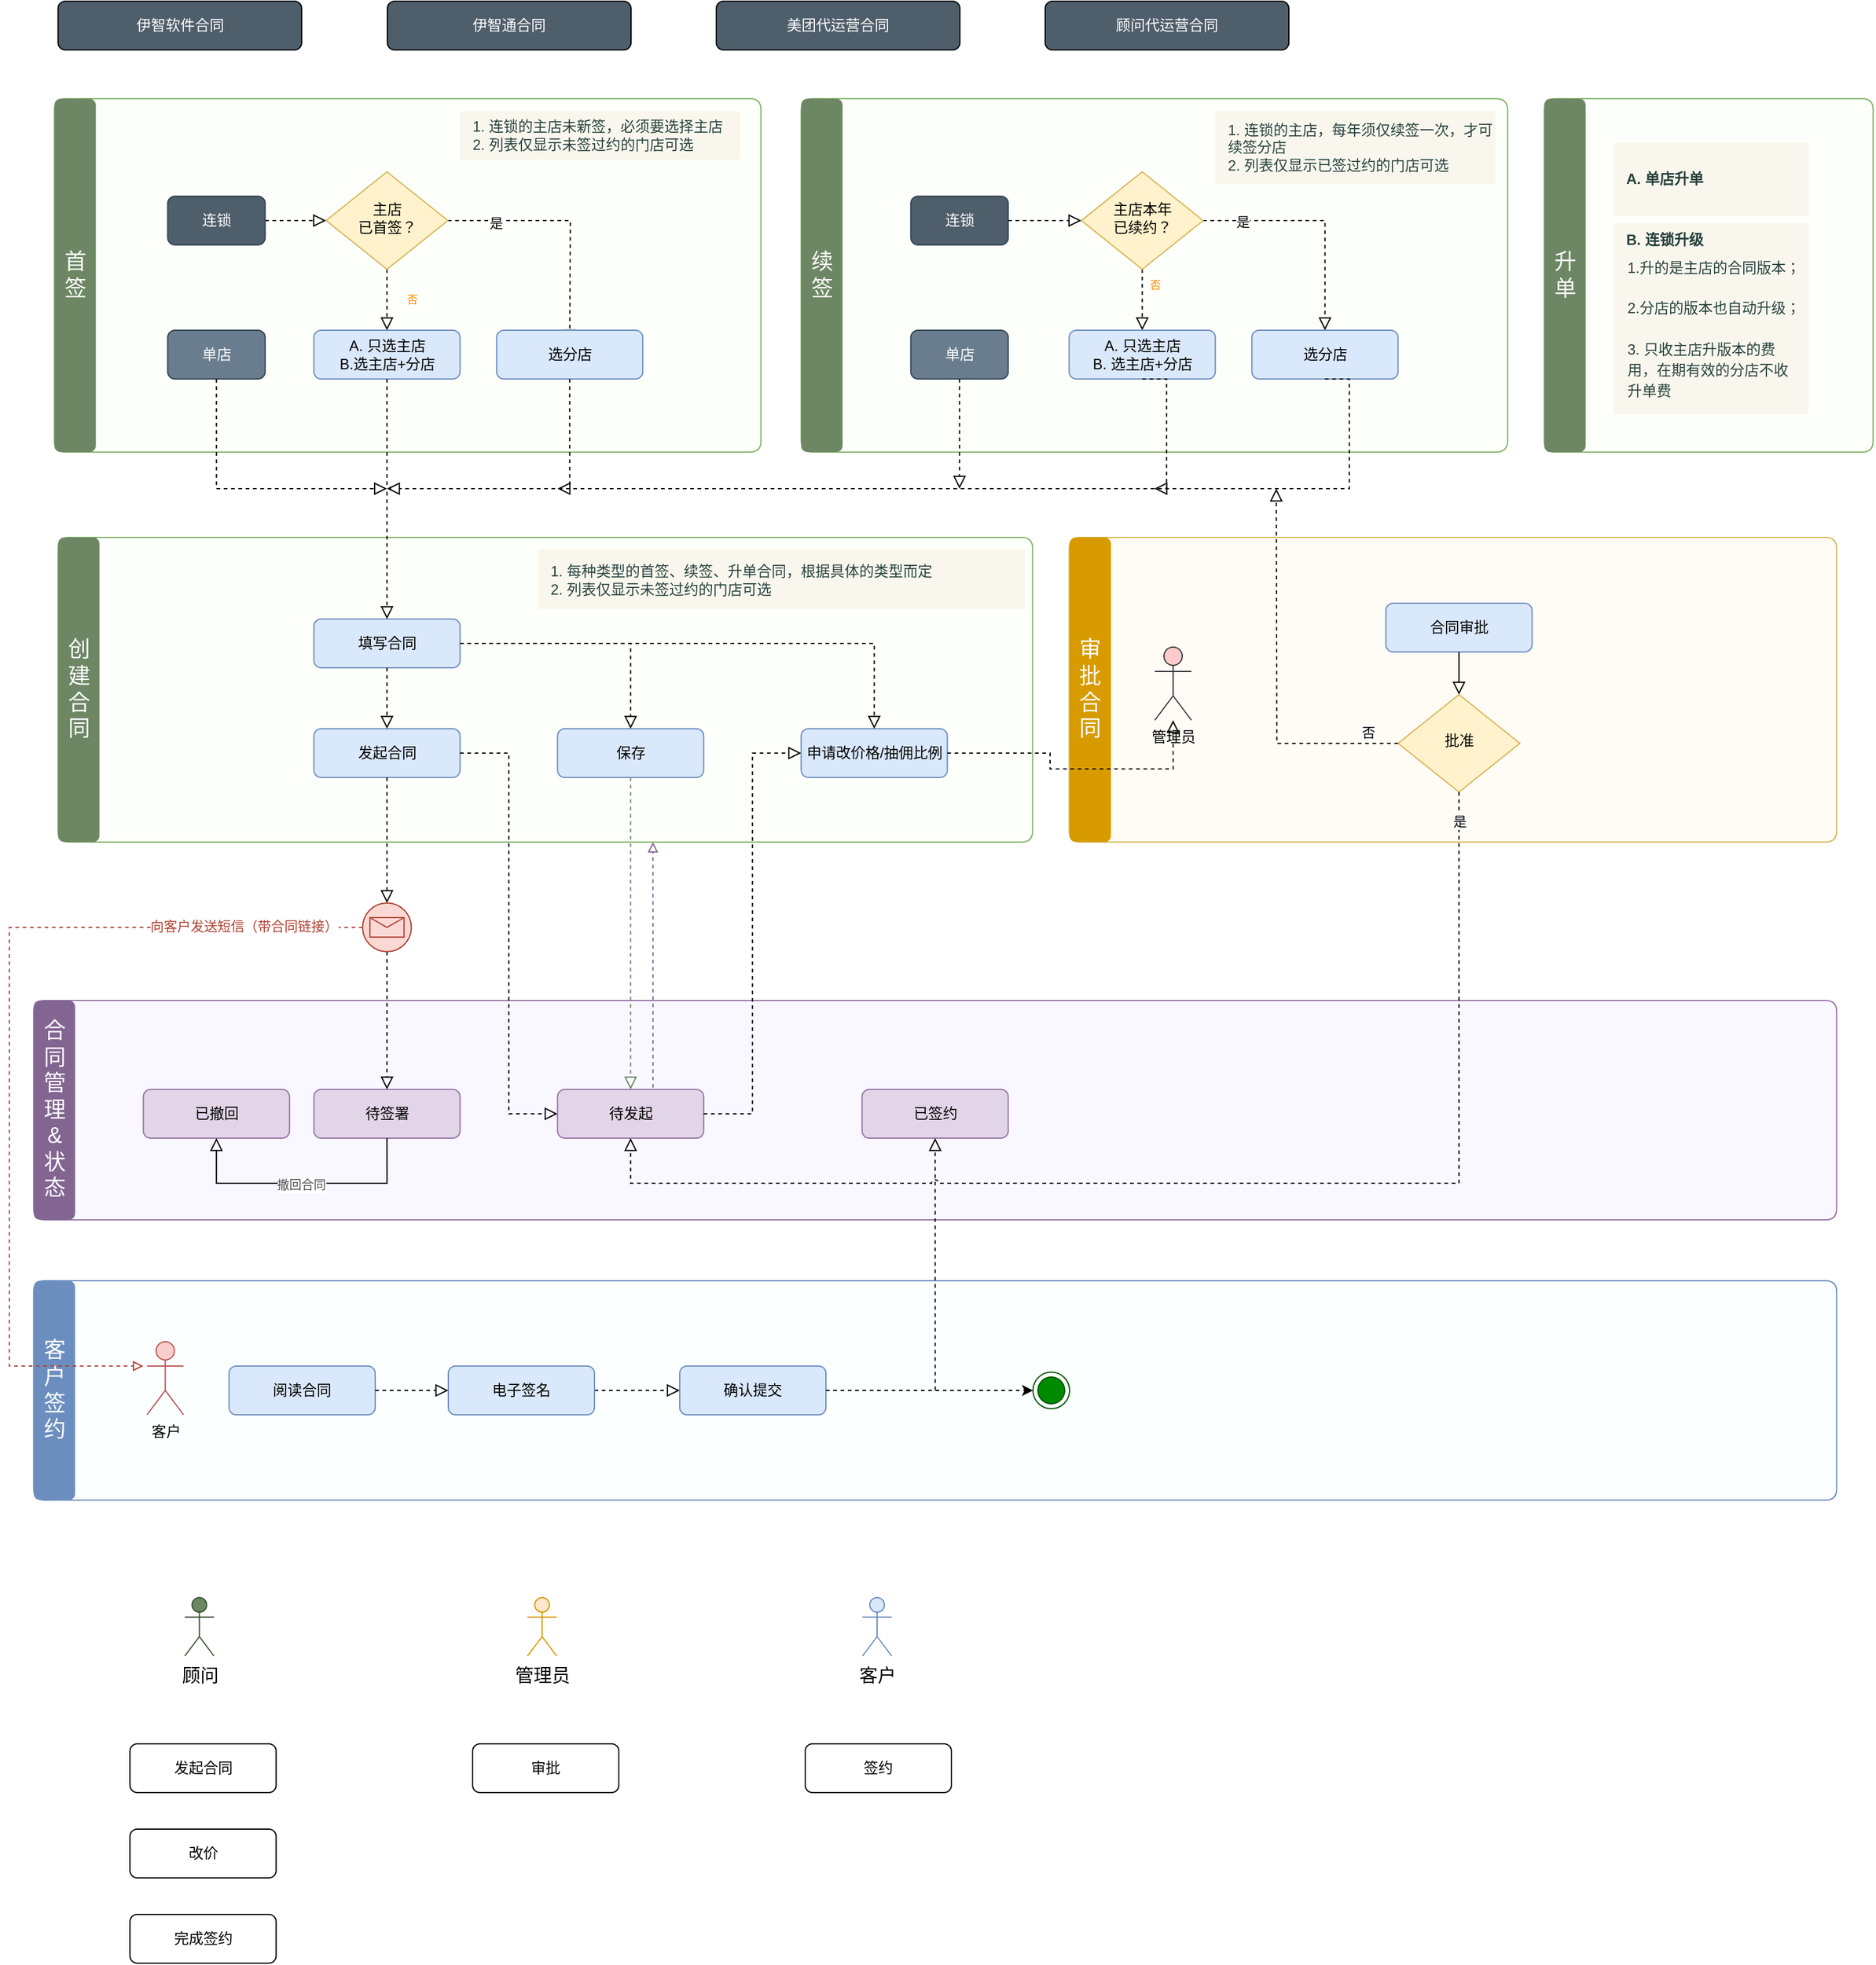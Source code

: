 <mxfile version="14.4.4" type="github" pages="3">
  <diagram id="C5RBs43oDa-KdzZeNtuy" name="合同签约">
    <mxGraphModel dx="2579" dy="1885" grid="1" gridSize="10" guides="1" tooltips="1" connect="1" arrows="1" fold="1" page="1" pageScale="1" pageWidth="827" pageHeight="1169" math="0" shadow="0">
      <root>
        <mxCell id="WIyWlLk6GJQsqaUBKTNV-0" />
        <mxCell id="WIyWlLk6GJQsqaUBKTNV-1" parent="WIyWlLk6GJQsqaUBKTNV-0" />
        <mxCell id="hdKgFiHNt5B8iAR0eTGH-15" value="Lane" style="swimlane;startSize=20;horizontal=0;rounded=1;fillColor=#d5e8d4;strokeColor=#82b366;swimlaneFillColor=#FDFFFA;" parent="WIyWlLk6GJQsqaUBKTNV-1" vertex="1">
          <mxGeometry x="-1560.33" y="-700" width="800" height="250" as="geometry">
            <mxRectangle x="-790" y="-120" width="30" height="50" as="alternateBounds" />
          </mxGeometry>
        </mxCell>
        <mxCell id="39W3sycP4qJBPkeKVRfO-82" value="填写合同" style="rounded=1;whiteSpace=wrap;html=1;fontSize=12;glass=0;strokeWidth=1;shadow=0;fillColor=#dae8fc;strokeColor=#6c8ebf;" parent="hdKgFiHNt5B8iAR0eTGH-15" vertex="1">
          <mxGeometry x="210" y="67" width="120" height="40" as="geometry" />
        </mxCell>
        <mxCell id="WIyWlLk6GJQsqaUBKTNV-3" value="发起合同" style="rounded=1;whiteSpace=wrap;html=1;fontSize=12;glass=0;strokeWidth=1;shadow=0;fillColor=#dae8fc;strokeColor=#6c8ebf;" parent="hdKgFiHNt5B8iAR0eTGH-15" vertex="1">
          <mxGeometry x="210" y="157" width="120" height="40" as="geometry" />
        </mxCell>
        <mxCell id="39W3sycP4qJBPkeKVRfO-96" value="保存" style="rounded=1;whiteSpace=wrap;html=1;fontSize=12;glass=0;strokeWidth=1;shadow=0;fillColor=#dae8fc;strokeColor=#6c8ebf;" parent="hdKgFiHNt5B8iAR0eTGH-15" vertex="1">
          <mxGeometry x="410" y="157" width="120" height="40" as="geometry" />
        </mxCell>
        <mxCell id="39W3sycP4qJBPkeKVRfO-97" value="申请改价格/抽佣比例" style="rounded=1;whiteSpace=wrap;html=1;fontSize=12;glass=0;strokeWidth=1;shadow=0;fillColor=#dae8fc;strokeColor=#6c8ebf;" parent="hdKgFiHNt5B8iAR0eTGH-15" vertex="1">
          <mxGeometry x="610" y="157" width="120" height="40" as="geometry" />
        </mxCell>
        <mxCell id="39W3sycP4qJBPkeKVRfO-85" style="edgeStyle=none;rounded=0;orthogonalLoop=1;jettySize=auto;html=1;exitX=0.5;exitY=1;exitDx=0;exitDy=0;entryX=0.5;entryY=0;entryDx=0;entryDy=0;shadow=0;labelBackgroundColor=none;endArrow=block;endFill=0;endSize=8;strokeWidth=1;jumpStyle=arc;dashed=1;" parent="hdKgFiHNt5B8iAR0eTGH-15" source="39W3sycP4qJBPkeKVRfO-82" target="WIyWlLk6GJQsqaUBKTNV-3" edge="1">
          <mxGeometry relative="1" as="geometry" />
        </mxCell>
        <mxCell id="39W3sycP4qJBPkeKVRfO-136" style="edgeStyle=orthogonalEdgeStyle;rounded=0;jumpStyle=arc;orthogonalLoop=1;jettySize=auto;html=1;exitX=1;exitY=0.5;exitDx=0;exitDy=0;entryX=0.5;entryY=0;entryDx=0;entryDy=0;shadow=0;labelBackgroundColor=none;startArrow=none;startFill=0;endArrow=block;endFill=0;endSize=8;strokeWidth=1;fontSize=9;fontColor=#FF8800;dashed=1;" parent="hdKgFiHNt5B8iAR0eTGH-15" source="39W3sycP4qJBPkeKVRfO-82" target="39W3sycP4qJBPkeKVRfO-96" edge="1">
          <mxGeometry relative="1" as="geometry" />
        </mxCell>
        <mxCell id="39W3sycP4qJBPkeKVRfO-135" style="edgeStyle=orthogonalEdgeStyle;rounded=0;jumpStyle=arc;orthogonalLoop=1;jettySize=auto;html=1;entryX=0.5;entryY=0;entryDx=0;entryDy=0;shadow=0;labelBackgroundColor=none;startArrow=none;startFill=0;endArrow=block;endFill=0;endSize=8;strokeWidth=1;fontSize=9;fontColor=#FF8800;dashed=1;" parent="hdKgFiHNt5B8iAR0eTGH-15" source="39W3sycP4qJBPkeKVRfO-82" target="39W3sycP4qJBPkeKVRfO-97" edge="1">
          <mxGeometry relative="1" as="geometry" />
        </mxCell>
        <mxCell id="C-Nj897b1dJz2E4-wclC-3" value="创建合同" style="rounded=1;whiteSpace=wrap;html=1;fontSize=18;glass=0;strokeWidth=1;shadow=0;fillColor=#6d8764;fontColor=#ffffff;strokeColor=none;" vertex="1" parent="hdKgFiHNt5B8iAR0eTGH-15">
          <mxGeometry width="34" height="250" as="geometry" />
        </mxCell>
        <mxCell id="C-Nj897b1dJz2E4-wclC-5" value="1. 每种类型的首签、续签、升单合同，根据具体的类型而定&lt;br&gt;2. 列表仅显示未签过约的门店可选" style="rounded=0;whiteSpace=wrap;labelBackgroundColor=none;align=left;fillColor=#f9f7ed;spacingLeft=8;strokeColor=none;spacing=2;spacingBottom=0;verticalAlign=middle;html=1;fontColor=#28423E;" vertex="1" parent="hdKgFiHNt5B8iAR0eTGH-15">
          <mxGeometry x="394" y="10" width="400" height="49" as="geometry" />
        </mxCell>
        <mxCell id="hdKgFiHNt5B8iAR0eTGH-7" value="客户签约" style="swimlane;startSize=20;horizontal=0;rounded=1;fillColor=#dae8fc;strokeColor=#6c8ebf;swimlaneFillColor=#FCFFFF;" parent="WIyWlLk6GJQsqaUBKTNV-1" vertex="1">
          <mxGeometry x="-1580.33" y="-90" width="1480" height="180" as="geometry">
            <mxRectangle x="-793" y="930" width="30" height="50" as="alternateBounds" />
          </mxGeometry>
        </mxCell>
        <mxCell id="39W3sycP4qJBPkeKVRfO-140" value="客户" style="shape=umlActor;verticalLabelPosition=bottom;verticalAlign=top;html=1;fillColor=#f8cecc;strokeColor=#b85450;" parent="hdKgFiHNt5B8iAR0eTGH-7" vertex="1">
          <mxGeometry x="93" y="50" width="30" height="60" as="geometry" />
        </mxCell>
        <mxCell id="39W3sycP4qJBPkeKVRfO-107" value="确认提交" style="rounded=1;whiteSpace=wrap;html=1;fontSize=12;glass=0;strokeWidth=1;shadow=0;fillColor=#dae8fc;strokeColor=#6c8ebf;" parent="hdKgFiHNt5B8iAR0eTGH-7" vertex="1">
          <mxGeometry x="530.33" y="70" width="120" height="40" as="geometry" />
        </mxCell>
        <mxCell id="C-Nj897b1dJz2E4-wclC-29" value="阅读合同" style="rounded=1;whiteSpace=wrap;html=1;fontSize=12;glass=0;strokeWidth=1;shadow=0;fillColor=#dae8fc;strokeColor=#6c8ebf;" vertex="1" parent="hdKgFiHNt5B8iAR0eTGH-7">
          <mxGeometry x="160.33" y="70" width="120" height="40" as="geometry" />
        </mxCell>
        <mxCell id="C-Nj897b1dJz2E4-wclC-34" style="edgeStyle=orthogonalEdgeStyle;rounded=0;orthogonalLoop=1;jettySize=auto;html=1;exitX=1;exitY=0.5;exitDx=0;exitDy=0;entryX=0;entryY=0.5;entryDx=0;entryDy=0;fontColor=#000000;shadow=0;dashed=1;strokeWidth=1;labelBackgroundColor=none;endFill=0;endArrow=block;endSize=8;startSize=8;" edge="1" parent="hdKgFiHNt5B8iAR0eTGH-7" source="C-Nj897b1dJz2E4-wclC-32" target="39W3sycP4qJBPkeKVRfO-107">
          <mxGeometry relative="1" as="geometry" />
        </mxCell>
        <mxCell id="C-Nj897b1dJz2E4-wclC-32" value="电子签名" style="rounded=1;whiteSpace=wrap;html=1;fontSize=12;glass=0;strokeWidth=1;shadow=0;fillColor=#dae8fc;strokeColor=#6c8ebf;" vertex="1" parent="hdKgFiHNt5B8iAR0eTGH-7">
          <mxGeometry x="340.33" y="70" width="120" height="40" as="geometry" />
        </mxCell>
        <mxCell id="C-Nj897b1dJz2E4-wclC-33" value="" style="edgeStyle=orthogonalEdgeStyle;rounded=0;orthogonalLoop=1;jettySize=auto;html=1;fontColor=#000000;shadow=0;dashed=1;strokeWidth=1;labelBackgroundColor=none;endFill=0;endArrow=block;endSize=8;startSize=8;" edge="1" parent="hdKgFiHNt5B8iAR0eTGH-7" source="C-Nj897b1dJz2E4-wclC-29" target="C-Nj897b1dJz2E4-wclC-32">
          <mxGeometry relative="1" as="geometry" />
        </mxCell>
        <mxCell id="39W3sycP4qJBPkeKVRfO-122" value="" style="ellipse;html=1;shape=endState;fillColor=#008a00;strokeColor=#005700;fontColor=#ffffff;" parent="hdKgFiHNt5B8iAR0eTGH-7" vertex="1">
          <mxGeometry x="820.33" y="75" width="30" height="30" as="geometry" />
        </mxCell>
        <mxCell id="C-Nj897b1dJz2E4-wclC-36" value="客户签约" style="rounded=1;whiteSpace=wrap;html=1;fontSize=18;glass=0;strokeWidth=1;shadow=0;fontColor=#ffffff;strokeColor=none;fillColor=#6C8EBF;" vertex="1" parent="hdKgFiHNt5B8iAR0eTGH-7">
          <mxGeometry width="34" height="180" as="geometry" />
        </mxCell>
        <mxCell id="hdKgFiHNt5B8iAR0eTGH-13" value="合同状态" style="swimlane;startSize=20;horizontal=0;rounded=1;fillColor=#e1d5e7;strokeColor=#9673a6;swimlaneFillColor=#F9F7FF;" parent="WIyWlLk6GJQsqaUBKTNV-1" vertex="1">
          <mxGeometry x="-1580.33" y="-320" width="1480" height="180" as="geometry" />
        </mxCell>
        <mxCell id="39W3sycP4qJBPkeKVRfO-92" value="已撤回" style="rounded=1;whiteSpace=wrap;html=1;fontSize=12;glass=0;strokeWidth=1;shadow=0;fillColor=#e1d5e7;strokeColor=#9673a6;" parent="hdKgFiHNt5B8iAR0eTGH-13" vertex="1">
          <mxGeometry x="90" y="73" width="120" height="40" as="geometry" />
        </mxCell>
        <mxCell id="39W3sycP4qJBPkeKVRfO-86" value="待签署" style="rounded=1;whiteSpace=wrap;html=1;fontSize=12;glass=0;strokeWidth=1;shadow=0;fillColor=#e1d5e7;strokeColor=#9673a6;" parent="hdKgFiHNt5B8iAR0eTGH-13" vertex="1">
          <mxGeometry x="230" y="73" width="120" height="40" as="geometry" />
        </mxCell>
        <mxCell id="39W3sycP4qJBPkeKVRfO-94" value="待发起" style="rounded=1;whiteSpace=wrap;html=1;fontSize=12;glass=0;strokeWidth=1;shadow=0;fillColor=#e1d5e7;strokeColor=#9673a6;" parent="hdKgFiHNt5B8iAR0eTGH-13" vertex="1">
          <mxGeometry x="430" y="73" width="120" height="40" as="geometry" />
        </mxCell>
        <mxCell id="39W3sycP4qJBPkeKVRfO-150" style="edgeStyle=orthogonalEdgeStyle;rounded=0;jumpStyle=arc;orthogonalLoop=1;jettySize=auto;html=1;exitX=0.5;exitY=1;exitDx=0;exitDy=0;shadow=0;labelBackgroundColor=none;startArrow=none;startFill=0;endArrow=block;endFill=0;endSize=8;strokeWidth=1;fontSize=10;fontColor=#4D4D4D;" parent="hdKgFiHNt5B8iAR0eTGH-13" source="39W3sycP4qJBPkeKVRfO-86" target="39W3sycP4qJBPkeKVRfO-92" edge="1">
          <mxGeometry relative="1" as="geometry">
            <mxPoint x="487" y="113" as="sourcePoint" />
            <Array as="points">
              <mxPoint x="290" y="150" />
              <mxPoint x="150" y="150" />
            </Array>
          </mxGeometry>
        </mxCell>
        <mxCell id="39W3sycP4qJBPkeKVRfO-151" value="撤回合同" style="edgeLabel;html=1;align=center;verticalAlign=middle;resizable=0;points=[];fontSize=10;fontColor=#4D4D4D;" parent="39W3sycP4qJBPkeKVRfO-150" vertex="1" connectable="0">
          <mxGeometry x="-0.175" y="1" relative="1" as="geometry">
            <mxPoint x="-19" as="offset" />
          </mxGeometry>
        </mxCell>
        <mxCell id="hdKgFiHNt5B8iAR0eTGH-17" value="已签约" style="rounded=1;whiteSpace=wrap;html=1;fontSize=12;glass=0;strokeWidth=1;shadow=0;fillColor=#e1d5e7;strokeColor=#9673a6;" parent="hdKgFiHNt5B8iAR0eTGH-13" vertex="1">
          <mxGeometry x="680" y="73" width="120" height="40" as="geometry" />
        </mxCell>
        <mxCell id="C-Nj897b1dJz2E4-wclC-28" value="合同管理&lt;br&gt;&amp;amp;&lt;br&gt;状态" style="rounded=1;whiteSpace=wrap;html=1;fontSize=18;glass=0;strokeWidth=1;shadow=0;fontColor=#ffffff;strokeColor=none;fillColor=#836591;" vertex="1" parent="hdKgFiHNt5B8iAR0eTGH-13">
          <mxGeometry width="34" height="180" as="geometry" />
        </mxCell>
        <mxCell id="hdKgFiHNt5B8iAR0eTGH-4" value="" style="edgeStyle=orthogonalEdgeStyle;rounded=0;orthogonalLoop=1;jettySize=auto;html=1;endArrow=block;endFill=0;startSize=8;endSize=8;dashed=1;" parent="WIyWlLk6GJQsqaUBKTNV-1" source="WIyWlLk6GJQsqaUBKTNV-3" target="hdKgFiHNt5B8iAR0eTGH-2" edge="1">
          <mxGeometry relative="1" as="geometry" />
        </mxCell>
        <mxCell id="39W3sycP4qJBPkeKVRfO-160" value="Pool" style="swimlane;html=1;horizontal=0;startSize=20;labelBackgroundColor=#F0F0F0;fontSize=10;align=left;swimlaneFillColor=#FFFBF5;rounded=1;strokeColor=#d6b656;fillColor=#fff2cc;" parent="WIyWlLk6GJQsqaUBKTNV-1" vertex="1">
          <mxGeometry x="-730.33" y="-700" width="630" height="250" as="geometry">
            <mxRectangle x="390" y="-120" width="30" height="50" as="alternateBounds" />
          </mxGeometry>
        </mxCell>
        <mxCell id="39W3sycP4qJBPkeKVRfO-139" value="管理员" style="shape=umlActor;verticalLabelPosition=bottom;verticalAlign=top;html=1;fillColor=#ffcccc;strokeColor=#36393d;" parent="39W3sycP4qJBPkeKVRfO-160" vertex="1">
          <mxGeometry x="70.33" y="90" width="30" height="60" as="geometry" />
        </mxCell>
        <mxCell id="39W3sycP4qJBPkeKVRfO-99" value="合同审批" style="rounded=1;whiteSpace=wrap;html=1;fontSize=12;glass=0;strokeWidth=1;shadow=0;fillColor=#dae8fc;strokeColor=#6c8ebf;" parent="39W3sycP4qJBPkeKVRfO-160" vertex="1">
          <mxGeometry x="260" y="54" width="120" height="40" as="geometry" />
        </mxCell>
        <mxCell id="39W3sycP4qJBPkeKVRfO-101" value="批准" style="rhombus;whiteSpace=wrap;html=1;shadow=0;strokeColor=#d6b656;strokeWidth=1;fillColor=#fff2cc;spacing=6;spacingTop=-4;" parent="39W3sycP4qJBPkeKVRfO-160" vertex="1">
          <mxGeometry x="270" y="129" width="100" height="80" as="geometry" />
        </mxCell>
        <mxCell id="39W3sycP4qJBPkeKVRfO-102" value="" style="edgeStyle=none;rounded=0;orthogonalLoop=1;jettySize=auto;html=1;shadow=0;labelBackgroundColor=none;endArrow=block;endFill=0;endSize=8;strokeColor=#000000;strokeWidth=1;jumpStyle=arc;" parent="39W3sycP4qJBPkeKVRfO-160" source="39W3sycP4qJBPkeKVRfO-99" target="39W3sycP4qJBPkeKVRfO-101" edge="1">
          <mxGeometry x="-10" y="-20" as="geometry" />
        </mxCell>
        <mxCell id="C-Nj897b1dJz2E4-wclC-18" value="审批合同" style="rounded=1;whiteSpace=wrap;html=1;fontSize=18;glass=0;strokeWidth=1;shadow=0;strokeColor=none;fillColor=#D79B00;fontColor=#FFFFFF;" vertex="1" parent="39W3sycP4qJBPkeKVRfO-160">
          <mxGeometry x="0.33" width="34" height="250" as="geometry" />
        </mxCell>
        <mxCell id="hdKgFiHNt5B8iAR0eTGH-6" style="edgeStyle=orthogonalEdgeStyle;rounded=0;orthogonalLoop=1;jettySize=auto;html=1;exitX=0;exitY=0.5;exitDx=0;exitDy=0;startArrow=none;startFill=0;endArrow=block;endFill=0;jumpStyle=arc;dashed=1;strokeColor=#ae4132;fillColor=#fad9d5;" parent="WIyWlLk6GJQsqaUBKTNV-1" source="hdKgFiHNt5B8iAR0eTGH-2" edge="1">
          <mxGeometry relative="1" as="geometry">
            <mxPoint x="-1490.33" y="-20" as="targetPoint" />
            <Array as="points">
              <mxPoint x="-1600.33" y="-380" />
              <mxPoint x="-1600.33" y="-20" />
            </Array>
          </mxGeometry>
        </mxCell>
        <mxCell id="2lxDM8EpAbikMeBgvHTp-0" value="向客户发送短信（带合同链接）" style="edgeLabel;html=1;align=center;verticalAlign=middle;resizable=0;points=[];fontColor=#AE4132;" parent="hdKgFiHNt5B8iAR0eTGH-6" vertex="1" connectable="0">
          <mxGeometry x="-0.802" relative="1" as="geometry">
            <mxPoint x="-22.67" y="-1" as="offset" />
          </mxGeometry>
        </mxCell>
        <mxCell id="hdKgFiHNt5B8iAR0eTGH-66" style="edgeStyle=orthogonalEdgeStyle;rounded=0;jumpStyle=arc;orthogonalLoop=1;jettySize=auto;html=1;exitX=0.5;exitY=1;exitDx=0;exitDy=0;entryX=0.5;entryY=0;entryDx=0;entryDy=0;shadow=0;dashed=1;labelBackgroundColor=none;startSize=8;endArrow=block;endFill=0;endSize=8;strokeWidth=1;" parent="WIyWlLk6GJQsqaUBKTNV-1" source="hdKgFiHNt5B8iAR0eTGH-2" target="39W3sycP4qJBPkeKVRfO-86" edge="1">
          <mxGeometry relative="1" as="geometry" />
        </mxCell>
        <mxCell id="hdKgFiHNt5B8iAR0eTGH-2" value="" style="shape=mxgraph.bpmn.shape;html=1;verticalLabelPosition=bottom;labelBackgroundColor=#ffffff;verticalAlign=top;align=center;perimeter=ellipsePerimeter;outlineConnect=0;outline=standard;symbol=message;rounded=1;strokeColor=#ae4132;fillColor=#fad9d5;direction=east;" parent="WIyWlLk6GJQsqaUBKTNV-1" vertex="1">
          <mxGeometry x="-1310.33" y="-400" width="40" height="40" as="geometry" />
        </mxCell>
        <mxCell id="hdKgFiHNt5B8iAR0eTGH-14" value="Lane" style="swimlane;startSize=20;horizontal=0;rounded=1;fillColor=#d5e8d4;strokeColor=#82b366;swimlaneFillColor=#FDFFFA;" parent="WIyWlLk6GJQsqaUBKTNV-1" vertex="1">
          <mxGeometry x="-1563.33" y="-1060" width="580" height="290" as="geometry">
            <mxRectangle x="-1303" y="-780" width="30" height="50" as="alternateBounds" />
          </mxGeometry>
        </mxCell>
        <mxCell id="hdKgFiHNt5B8iAR0eTGH-40" style="edgeStyle=orthogonalEdgeStyle;rounded=0;jumpStyle=arc;orthogonalLoop=1;jettySize=auto;html=1;exitX=1;exitY=0.5;exitDx=0;exitDy=0;shadow=0;labelBackgroundColor=none;endArrow=block;endFill=0;endSize=8;strokeWidth=1;dashed=1;fontSize=9;fontColor=#FF8800;startFill=0;" parent="hdKgFiHNt5B8iAR0eTGH-14" source="39W3sycP4qJBPkeKVRfO-129" target="hdKgFiHNt5B8iAR0eTGH-39" edge="1">
          <mxGeometry relative="1" as="geometry" />
        </mxCell>
        <mxCell id="39W3sycP4qJBPkeKVRfO-129" value="连锁" style="rounded=1;whiteSpace=wrap;html=1;fontSize=12;glass=0;strokeWidth=1;shadow=0;strokeColor=#314354;fontColor=#ffffff;fillColor=#4F5E6B;" parent="hdKgFiHNt5B8iAR0eTGH-14" vertex="1">
          <mxGeometry x="93" y="80" width="80" height="40" as="geometry" />
        </mxCell>
        <mxCell id="39W3sycP4qJBPkeKVRfO-114" value="A. 只选主店&lt;br&gt;B.选主店+分店" style="rounded=1;whiteSpace=wrap;html=1;fontSize=12;glass=0;strokeWidth=1;shadow=0;fillColor=#dae8fc;strokeColor=#6c8ebf;" parent="hdKgFiHNt5B8iAR0eTGH-14" vertex="1">
          <mxGeometry x="213" y="190" width="120" height="40" as="geometry" />
        </mxCell>
        <mxCell id="hdKgFiHNt5B8iAR0eTGH-43" style="edgeStyle=orthogonalEdgeStyle;rounded=0;jumpStyle=arc;orthogonalLoop=1;jettySize=auto;html=1;exitX=1;exitY=0.5;exitDx=0;exitDy=0;shadow=0;labelBackgroundColor=none;endArrow=block;endFill=0;endSize=8;strokeWidth=1;dashed=1;fontSize=9;fontColor=#FF8800;startFill=0;" parent="hdKgFiHNt5B8iAR0eTGH-14" source="hdKgFiHNt5B8iAR0eTGH-39" edge="1">
          <mxGeometry relative="1" as="geometry">
            <mxPoint x="423" y="200" as="targetPoint" />
          </mxGeometry>
        </mxCell>
        <mxCell id="hdKgFiHNt5B8iAR0eTGH-46" value="是" style="edgeLabel;html=1;align=center;verticalAlign=middle;resizable=0;points=[];" parent="hdKgFiHNt5B8iAR0eTGH-43" vertex="1" connectable="0">
          <mxGeometry x="-0.607" y="-2" relative="1" as="geometry">
            <mxPoint as="offset" />
          </mxGeometry>
        </mxCell>
        <mxCell id="hdKgFiHNt5B8iAR0eTGH-44" value="否" style="edgeStyle=orthogonalEdgeStyle;rounded=0;jumpStyle=arc;orthogonalLoop=1;jettySize=auto;html=1;exitX=0.5;exitY=1;exitDx=0;exitDy=0;entryX=0.5;entryY=0;entryDx=0;entryDy=0;shadow=0;labelBackgroundColor=none;endArrow=block;endFill=0;endSize=8;strokeWidth=1;dashed=1;fontSize=9;fontColor=#FF8800;startFill=0;" parent="hdKgFiHNt5B8iAR0eTGH-14" source="hdKgFiHNt5B8iAR0eTGH-39" target="39W3sycP4qJBPkeKVRfO-114" edge="1">
          <mxGeometry y="20" relative="1" as="geometry">
            <mxPoint as="offset" />
          </mxGeometry>
        </mxCell>
        <mxCell id="hdKgFiHNt5B8iAR0eTGH-39" value="主店&lt;br&gt;已首签？" style="rhombus;whiteSpace=wrap;html=1;shadow=0;fontFamily=Helvetica;fontSize=12;align=center;strokeWidth=1;spacing=6;spacingTop=-4;fillColor=#fff2cc;strokeColor=#d6b656;" parent="hdKgFiHNt5B8iAR0eTGH-14" vertex="1">
          <mxGeometry x="223" y="60" width="100" height="80" as="geometry" />
        </mxCell>
        <mxCell id="hdKgFiHNt5B8iAR0eTGH-41" value="选分店" style="rounded=1;whiteSpace=wrap;html=1;fontSize=12;glass=0;strokeWidth=1;shadow=0;fillColor=#dae8fc;strokeColor=#6c8ebf;" parent="hdKgFiHNt5B8iAR0eTGH-14" vertex="1">
          <mxGeometry x="363" y="190" width="120" height="40" as="geometry" />
        </mxCell>
        <mxCell id="39W3sycP4qJBPkeKVRfO-128" value="单店" style="rounded=1;whiteSpace=wrap;html=1;fontSize=12;glass=0;strokeWidth=1;shadow=0;strokeColor=#314354;fontColor=#ffffff;fillColor=#6A7D8F;" parent="hdKgFiHNt5B8iAR0eTGH-14" vertex="1">
          <mxGeometry x="93" y="190" width="80" height="40" as="geometry" />
        </mxCell>
        <mxCell id="39W3sycP4qJBPkeKVRfO-126" value="首签" style="rounded=1;whiteSpace=wrap;html=1;fontSize=18;glass=0;strokeWidth=1;shadow=0;fillColor=#6d8764;fontColor=#ffffff;strokeColor=none;" parent="hdKgFiHNt5B8iAR0eTGH-14" vertex="1">
          <mxGeometry width="34" height="290" as="geometry" />
        </mxCell>
        <mxCell id="keEvcWe9_nsdeo778shN-1" value="1. 连锁的主店未新签，必须要选择主店&lt;br&gt;2. 列表仅显示未签过约的门店可选" style="rounded=0;whiteSpace=wrap;labelBackgroundColor=none;align=left;fillColor=#f9f7ed;spacingLeft=8;strokeColor=none;spacing=2;spacingBottom=0;verticalAlign=middle;html=1;fontColor=#28423E;" parent="hdKgFiHNt5B8iAR0eTGH-14" vertex="1">
          <mxGeometry x="333" y="10" width="230" height="40" as="geometry" />
        </mxCell>
        <mxCell id="hdKgFiHNt5B8iAR0eTGH-16" style="edgeStyle=orthogonalEdgeStyle;rounded=0;jumpStyle=arc;orthogonalLoop=1;jettySize=auto;html=1;exitX=1;exitY=0.5;exitDx=0;exitDy=0;entryX=0;entryY=0.5;entryDx=0;entryDy=0;shadow=0;labelBackgroundColor=none;startSize=8;endArrow=block;endFill=0;endSize=8;strokeWidth=1;dashed=1;" parent="WIyWlLk6GJQsqaUBKTNV-1" source="39W3sycP4qJBPkeKVRfO-94" target="39W3sycP4qJBPkeKVRfO-97" edge="1">
          <mxGeometry relative="1" as="geometry" />
        </mxCell>
        <mxCell id="hdKgFiHNt5B8iAR0eTGH-18" style="edgeStyle=orthogonalEdgeStyle;rounded=0;jumpStyle=arc;orthogonalLoop=1;jettySize=auto;html=1;exitX=1;exitY=0.5;exitDx=0;exitDy=0;entryX=0.5;entryY=1;entryDx=0;entryDy=0;shadow=0;labelBackgroundColor=none;startSize=8;endArrow=block;endFill=0;endSize=8;strokeWidth=1;dashed=1;" parent="WIyWlLk6GJQsqaUBKTNV-1" source="39W3sycP4qJBPkeKVRfO-107" target="hdKgFiHNt5B8iAR0eTGH-17" edge="1">
          <mxGeometry relative="1" as="geometry" />
        </mxCell>
        <mxCell id="hdKgFiHNt5B8iAR0eTGH-24" value="Lane" style="swimlane;startSize=20;horizontal=0;rounded=1;fillColor=#d5e8d4;strokeColor=#82b366;swimlaneFillColor=#FDFFFA;arcSize=16;" parent="WIyWlLk6GJQsqaUBKTNV-1" vertex="1">
          <mxGeometry x="-950.33" y="-1060" width="580" height="290" as="geometry">
            <mxRectangle x="-660" y="-740" width="30" height="50" as="alternateBounds" />
          </mxGeometry>
        </mxCell>
        <mxCell id="hdKgFiHNt5B8iAR0eTGH-34" style="edgeStyle=orthogonalEdgeStyle;rounded=0;jumpStyle=arc;orthogonalLoop=1;jettySize=auto;html=1;entryX=0;entryY=0.5;entryDx=0;entryDy=0;shadow=0;labelBackgroundColor=none;endArrow=block;endFill=0;endSize=8;strokeWidth=1;dashed=1;fontSize=9;fontColor=#FF8800;startFill=0;" parent="hdKgFiHNt5B8iAR0eTGH-24" source="39W3sycP4qJBPkeKVRfO-147" target="39W3sycP4qJBPkeKVRfO-119" edge="1">
          <mxGeometry relative="1" as="geometry" />
        </mxCell>
        <mxCell id="39W3sycP4qJBPkeKVRfO-147" value="连锁" style="rounded=1;whiteSpace=wrap;html=1;fontSize=12;glass=0;strokeWidth=1;shadow=0;fillColor=#4F5E6B;strokeColor=#314354;fontColor=#ffffff;" parent="hdKgFiHNt5B8iAR0eTGH-24" vertex="1">
          <mxGeometry x="90" y="80" width="80" height="40" as="geometry" />
        </mxCell>
        <mxCell id="39W3sycP4qJBPkeKVRfO-146" value="单店" style="rounded=1;whiteSpace=wrap;html=1;fontSize=12;glass=0;strokeWidth=1;shadow=0;fillColor=#6A7D8F;strokeColor=#314354;fontColor=#ffffff;" parent="hdKgFiHNt5B8iAR0eTGH-24" vertex="1">
          <mxGeometry x="90" y="190" width="80" height="40" as="geometry" />
        </mxCell>
        <mxCell id="39W3sycP4qJBPkeKVRfO-138" value="选分店" style="rounded=1;whiteSpace=wrap;html=1;fontSize=12;glass=0;strokeWidth=1;shadow=0;fillColor=#dae8fc;strokeColor=#6c8ebf;" parent="hdKgFiHNt5B8iAR0eTGH-24" vertex="1">
          <mxGeometry x="370" y="190" width="120" height="40" as="geometry" />
        </mxCell>
        <mxCell id="hdKgFiHNt5B8iAR0eTGH-35" value="否" style="edgeStyle=orthogonalEdgeStyle;rounded=0;jumpStyle=arc;orthogonalLoop=1;jettySize=auto;html=1;exitX=0.5;exitY=1;exitDx=0;exitDy=0;entryX=0.5;entryY=0;entryDx=0;entryDy=0;shadow=0;labelBackgroundColor=none;endArrow=block;endFill=0;endSize=8;strokeWidth=1;dashed=1;fontSize=9;fontColor=#FF8800;startFill=0;" parent="hdKgFiHNt5B8iAR0eTGH-24" source="39W3sycP4qJBPkeKVRfO-119" target="39W3sycP4qJBPkeKVRfO-141" edge="1">
          <mxGeometry x="-0.5" y="10" relative="1" as="geometry">
            <mxPoint as="offset" />
          </mxGeometry>
        </mxCell>
        <mxCell id="hdKgFiHNt5B8iAR0eTGH-36" style="edgeStyle=orthogonalEdgeStyle;rounded=0;jumpStyle=arc;orthogonalLoop=1;jettySize=auto;html=1;exitX=1;exitY=0.5;exitDx=0;exitDy=0;entryX=0.5;entryY=0;entryDx=0;entryDy=0;shadow=0;labelBackgroundColor=none;endArrow=block;endFill=0;endSize=8;strokeWidth=1;dashed=1;fontSize=9;fontColor=#FF8800;startFill=0;" parent="hdKgFiHNt5B8iAR0eTGH-24" source="39W3sycP4qJBPkeKVRfO-119" target="39W3sycP4qJBPkeKVRfO-138" edge="1">
          <mxGeometry relative="1" as="geometry" />
        </mxCell>
        <mxCell id="hdKgFiHNt5B8iAR0eTGH-38" value="是" style="edgeLabel;html=1;align=center;verticalAlign=middle;resizable=0;points=[];" parent="hdKgFiHNt5B8iAR0eTGH-36" vertex="1" connectable="0">
          <mxGeometry x="-0.662" y="-1" relative="1" as="geometry">
            <mxPoint as="offset" />
          </mxGeometry>
        </mxCell>
        <mxCell id="39W3sycP4qJBPkeKVRfO-119" value="主店本年&lt;br&gt;已续约？" style="rhombus;whiteSpace=wrap;html=1;shadow=0;fontFamily=Helvetica;fontSize=12;align=center;strokeWidth=1;spacing=6;spacingTop=-4;fillColor=#fff2cc;strokeColor=#d6b656;" parent="hdKgFiHNt5B8iAR0eTGH-24" vertex="1">
          <mxGeometry x="230" y="60" width="100" height="80" as="geometry" />
        </mxCell>
        <mxCell id="39W3sycP4qJBPkeKVRfO-141" value="A. 只选主店&lt;br&gt;B. 选主店+分店" style="rounded=1;whiteSpace=wrap;html=1;fontSize=12;glass=0;strokeWidth=1;shadow=0;fillColor=#dae8fc;strokeColor=#6c8ebf;" parent="hdKgFiHNt5B8iAR0eTGH-24" vertex="1">
          <mxGeometry x="220" y="190" width="120" height="40" as="geometry" />
        </mxCell>
        <mxCell id="keEvcWe9_nsdeo778shN-0" value="续签" style="rounded=1;whiteSpace=wrap;html=1;fontSize=18;glass=0;strokeWidth=1;shadow=0;fillColor=#6d8764;fontColor=#ffffff;strokeColor=none;" parent="hdKgFiHNt5B8iAR0eTGH-24" vertex="1">
          <mxGeometry width="34" height="290" as="geometry" />
        </mxCell>
        <mxCell id="keEvcWe9_nsdeo778shN-4" value="1. 连锁的主店，每年须仅续签一次，才可续签分店&#xa;2. 列表仅显示已签过约的门店可选" style="rounded=0;labelBackgroundColor=none;align=left;fillColor=#f9f7ed;spacingLeft=8;strokeColor=none;spacing=2;spacingBottom=0;verticalAlign=middle;whiteSpace=wrap;fontColor=#28423E;" parent="hdKgFiHNt5B8iAR0eTGH-24" vertex="1">
          <mxGeometry x="340" y="10" width="230" height="60" as="geometry" />
        </mxCell>
        <mxCell id="hdKgFiHNt5B8iAR0eTGH-32" style="edgeStyle=orthogonalEdgeStyle;rounded=0;jumpStyle=arc;orthogonalLoop=1;jettySize=auto;html=1;exitX=0.5;exitY=1;exitDx=0;exitDy=0;shadow=0;labelBackgroundColor=none;endArrow=block;endFill=0;endSize=8;strokeWidth=1;dashed=1;fontSize=9;fontColor=#FF8800;startFill=0;" parent="WIyWlLk6GJQsqaUBKTNV-1" source="39W3sycP4qJBPkeKVRfO-141" edge="1">
          <mxGeometry relative="1" as="geometry">
            <mxPoint x="-1150.33" y="-740" as="targetPoint" />
            <Array as="points">
              <mxPoint x="-650.33" y="-740" />
            </Array>
          </mxGeometry>
        </mxCell>
        <mxCell id="hdKgFiHNt5B8iAR0eTGH-37" style="edgeStyle=orthogonalEdgeStyle;rounded=0;jumpStyle=arc;orthogonalLoop=1;jettySize=auto;html=1;exitX=0.5;exitY=1;exitDx=0;exitDy=0;shadow=0;labelBackgroundColor=none;endArrow=block;endFill=0;endSize=8;strokeWidth=1;dashed=1;fontSize=9;fontColor=#FF8800;startFill=0;" parent="WIyWlLk6GJQsqaUBKTNV-1" source="39W3sycP4qJBPkeKVRfO-138" edge="1">
          <mxGeometry relative="1" as="geometry">
            <mxPoint x="-660.33" y="-740" as="targetPoint" />
            <Array as="points">
              <mxPoint x="-500.33" y="-740" />
            </Array>
          </mxGeometry>
        </mxCell>
        <mxCell id="hdKgFiHNt5B8iAR0eTGH-45" style="edgeStyle=orthogonalEdgeStyle;rounded=0;jumpStyle=arc;orthogonalLoop=1;jettySize=auto;html=1;shadow=0;labelBackgroundColor=none;endArrow=block;endFill=0;endSize=8;strokeWidth=1;exitX=0.5;exitY=1;exitDx=0;exitDy=0;dashed=1;fontSize=9;fontColor=#FF8800;startFill=0;" parent="WIyWlLk6GJQsqaUBKTNV-1" source="hdKgFiHNt5B8iAR0eTGH-41" edge="1">
          <mxGeometry relative="1" as="geometry">
            <mxPoint x="-1290.33" y="-740" as="targetPoint" />
            <Array as="points">
              <mxPoint x="-1140.33" y="-740" />
              <mxPoint x="-1290.33" y="-740" />
            </Array>
          </mxGeometry>
        </mxCell>
        <mxCell id="hdKgFiHNt5B8iAR0eTGH-48" value="Lane" style="swimlane;startSize=20;horizontal=0;rounded=1;fillColor=#d5e8d4;strokeColor=#82b366;swimlaneFillColor=#FDFFFA;" parent="WIyWlLk6GJQsqaUBKTNV-1" vertex="1">
          <mxGeometry x="-340.33" y="-1060" width="270" height="290" as="geometry" />
        </mxCell>
        <mxCell id="hdKgFiHNt5B8iAR0eTGH-53" value="否" style="edgeStyle=orthogonalEdgeStyle;rounded=0;jumpStyle=arc;orthogonalLoop=1;jettySize=auto;html=1;exitX=0.5;exitY=1;exitDx=0;exitDy=0;entryX=0.5;entryY=0;entryDx=0;entryDy=0;shadow=0;labelBackgroundColor=none;startSize=8;endArrow=block;endFill=0;endSize=8;strokeWidth=1;" parent="hdKgFiHNt5B8iAR0eTGH-48" edge="1">
          <mxGeometry x="-0.5" y="10" relative="1" as="geometry">
            <mxPoint as="offset" />
            <mxPoint x="390" y="100" as="sourcePoint" />
          </mxGeometry>
        </mxCell>
        <mxCell id="keEvcWe9_nsdeo778shN-5" value="升单" style="rounded=1;whiteSpace=wrap;html=1;fontSize=18;glass=0;strokeWidth=1;shadow=0;fillColor=#6d8764;fontColor=#ffffff;strokeColor=none;" parent="hdKgFiHNt5B8iAR0eTGH-48" vertex="1">
          <mxGeometry width="34" height="290" as="geometry" />
        </mxCell>
        <mxCell id="C-Nj897b1dJz2E4-wclC-6" value="A. 单店升单" style="rounded=0;labelBackgroundColor=none;align=left;fillColor=#f9f7ed;spacingLeft=8;strokeColor=none;spacing=2;spacingBottom=0;verticalAlign=middle;whiteSpace=wrap;fontColor=#28423E;fontStyle=1" vertex="1" parent="hdKgFiHNt5B8iAR0eTGH-48">
          <mxGeometry x="57" y="36" width="160" height="60" as="geometry" />
        </mxCell>
        <mxCell id="C-Nj897b1dJz2E4-wclC-7" value="B. 连锁升级&#xa;&#xa;" style="rounded=0;labelBackgroundColor=none;align=left;fillColor=#f9f7ed;spacingLeft=8;strokeColor=none;spacing=2;spacingBottom=0;verticalAlign=top;whiteSpace=wrap;fontColor=#28423E;horizontal=1;glass=0;labelPosition=center;verticalLabelPosition=middle;spacingRight=6;fontStyle=1" vertex="1" parent="hdKgFiHNt5B8iAR0eTGH-48">
          <mxGeometry x="57" y="102" width="160" height="157" as="geometry" />
        </mxCell>
        <mxCell id="C-Nj897b1dJz2E4-wclC-19" value="&lt;p style=&quot;line-height: 140%&quot;&gt;&lt;span style=&quot;color: rgb(40 , 66 , 62)&quot;&gt;1.升的是主店的合同版本；&lt;/span&gt;&lt;br style=&quot;padding: 0px ; margin: 0px ; color: rgb(40 , 66 , 62)&quot;&gt;&lt;br style=&quot;padding: 0px ; margin: 0px ; color: rgb(40 , 66 , 62)&quot;&gt;&lt;span style=&quot;color: rgb(40 , 66 , 62)&quot;&gt;2.分店的版本也自动升级；&lt;/span&gt;&lt;br style=&quot;padding: 0px ; margin: 0px ; color: rgb(40 , 66 , 62)&quot;&gt;&lt;br style=&quot;padding: 0px ; margin: 0px ; color: rgb(40 , 66 , 62)&quot;&gt;&lt;span style=&quot;color: rgb(40 , 66 , 62)&quot;&gt;3. 只收主店升版本的费用，在期有效的分店不收升单费&lt;/span&gt;&lt;/p&gt;" style="text;html=1;strokeColor=none;fillColor=none;align=left;verticalAlign=middle;whiteSpace=wrap;rounded=0;glass=0;fontColor=#F7F7F7;" vertex="1" parent="hdKgFiHNt5B8iAR0eTGH-48">
          <mxGeometry x="66.33" y="136" width="143.67" height="105" as="geometry" />
        </mxCell>
        <mxCell id="hdKgFiHNt5B8iAR0eTGH-61" style="edgeStyle=orthogonalEdgeStyle;rounded=0;jumpStyle=arc;orthogonalLoop=1;jettySize=auto;html=1;exitX=0.5;exitY=1;exitDx=0;exitDy=0;shadow=0;labelBackgroundColor=none;startSize=8;endArrow=block;endFill=0;endSize=8;strokeWidth=1;dashed=1;strokeColor=#6D8764;" parent="WIyWlLk6GJQsqaUBKTNV-1" source="39W3sycP4qJBPkeKVRfO-96" target="39W3sycP4qJBPkeKVRfO-94" edge="1">
          <mxGeometry relative="1" as="geometry" />
        </mxCell>
        <mxCell id="hdKgFiHNt5B8iAR0eTGH-62" style="edgeStyle=orthogonalEdgeStyle;rounded=0;jumpStyle=arc;orthogonalLoop=1;jettySize=auto;html=1;exitX=1;exitY=0.5;exitDx=0;exitDy=0;entryX=0;entryY=0.5;entryDx=0;entryDy=0;shadow=0;labelBackgroundColor=none;startSize=8;endArrow=block;endFill=0;endSize=8;strokeWidth=1;dashed=1;" parent="WIyWlLk6GJQsqaUBKTNV-1" source="WIyWlLk6GJQsqaUBKTNV-3" target="39W3sycP4qJBPkeKVRfO-94" edge="1">
          <mxGeometry relative="1" as="geometry" />
        </mxCell>
        <mxCell id="hdKgFiHNt5B8iAR0eTGH-63" style="edgeStyle=orthogonalEdgeStyle;rounded=0;jumpStyle=arc;orthogonalLoop=1;jettySize=auto;html=1;exitX=1;exitY=0.5;exitDx=0;exitDy=0;shadow=0;dashed=1;labelBackgroundColor=none;startSize=8;endArrow=block;endFill=0;endSize=8;strokeWidth=1;" parent="WIyWlLk6GJQsqaUBKTNV-1" source="39W3sycP4qJBPkeKVRfO-97" target="39W3sycP4qJBPkeKVRfO-139" edge="1">
          <mxGeometry relative="1" as="geometry">
            <Array as="points">
              <mxPoint x="-746" y="-523" />
              <mxPoint x="-746" y="-510" />
              <mxPoint x="-645" y="-510" />
            </Array>
            <mxPoint x="-645" y="-523" as="targetPoint" />
          </mxGeometry>
        </mxCell>
        <mxCell id="hdKgFiHNt5B8iAR0eTGH-64" style="edgeStyle=orthogonalEdgeStyle;rounded=0;jumpStyle=arc;orthogonalLoop=1;jettySize=auto;html=1;exitX=0.5;exitY=1;exitDx=0;exitDy=0;shadow=0;dashed=1;labelBackgroundColor=none;startSize=8;endArrow=block;endFill=0;endSize=8;strokeWidth=1;entryX=0.5;entryY=1;entryDx=0;entryDy=0;" parent="WIyWlLk6GJQsqaUBKTNV-1" source="39W3sycP4qJBPkeKVRfO-101" target="39W3sycP4qJBPkeKVRfO-94" edge="1">
          <mxGeometry relative="1" as="geometry">
            <mxPoint x="-980.33" y="-180" as="targetPoint" />
            <Array as="points">
              <mxPoint x="-410.33" y="-170" />
              <mxPoint x="-1090.33" y="-170" />
            </Array>
          </mxGeometry>
        </mxCell>
        <mxCell id="C-Nj897b1dJz2E4-wclC-0" value="是" style="edgeLabel;html=1;align=center;verticalAlign=middle;resizable=0;points=[];" vertex="1" connectable="0" parent="hdKgFiHNt5B8iAR0eTGH-64">
          <mxGeometry x="-0.954" relative="1" as="geometry">
            <mxPoint as="offset" />
          </mxGeometry>
        </mxCell>
        <mxCell id="39W3sycP4qJBPkeKVRfO-121" value="顾问" style="shape=umlActor;verticalLabelPosition=bottom;verticalAlign=top;html=1;fillColor=#6d8764;strokeColor=#3A5431;fontSize=15;aspect=fixed;" parent="WIyWlLk6GJQsqaUBKTNV-1" vertex="1">
          <mxGeometry x="-1456.33" y="170" width="24" height="48" as="geometry" />
        </mxCell>
        <mxCell id="APXEJxXda2oy3pu0OC8i-1" style="edgeStyle=orthogonalEdgeStyle;rounded=0;orthogonalLoop=1;jettySize=auto;html=1;exitX=0.5;exitY=1;exitDx=0;exitDy=0;shadow=0;dashed=1;fontSize=9;fontColor=#FF8800;strokeWidth=1;labelBackgroundColor=none;endFill=0;endArrow=block;endSize=8;startFill=0;" parent="WIyWlLk6GJQsqaUBKTNV-1" source="39W3sycP4qJBPkeKVRfO-146" edge="1">
          <mxGeometry relative="1" as="geometry">
            <mxPoint x="-820.33" y="-740" as="targetPoint" />
          </mxGeometry>
        </mxCell>
        <mxCell id="keEvcWe9_nsdeo778shN-2" style="edgeStyle=orthogonalEdgeStyle;rounded=0;jumpStyle=arc;orthogonalLoop=1;jettySize=auto;html=1;exitX=0.5;exitY=1;exitDx=0;exitDy=0;shadow=0;labelBackgroundColor=none;startArrow=none;startFill=0;endArrow=block;endFill=0;endSize=8;strokeWidth=1;dashed=1;fontSize=9;fontColor=#FF8800;entryX=0.5;entryY=0;entryDx=0;entryDy=0;" parent="WIyWlLk6GJQsqaUBKTNV-1" source="39W3sycP4qJBPkeKVRfO-114" target="39W3sycP4qJBPkeKVRfO-82" edge="1">
          <mxGeometry relative="1" as="geometry">
            <mxPoint x="-1290.33" y="-700" as="targetPoint" />
            <Array as="points" />
            <mxPoint x="-1290.33" y="-830" as="sourcePoint" />
          </mxGeometry>
        </mxCell>
        <mxCell id="C-Nj897b1dJz2E4-wclC-1" style="edgeStyle=orthogonalEdgeStyle;rounded=0;orthogonalLoop=1;jettySize=auto;html=1;exitX=0;exitY=0.5;exitDx=0;exitDy=0;shadow=0;dashed=1;strokeWidth=1;labelBackgroundColor=none;endFill=0;endArrow=block;endSize=8;fontSize=9;fontColor=#FF8800;startFill=0;" edge="1" parent="WIyWlLk6GJQsqaUBKTNV-1" source="39W3sycP4qJBPkeKVRfO-101">
          <mxGeometry relative="1" as="geometry">
            <mxPoint x="-560.33" y="-740" as="targetPoint" />
          </mxGeometry>
        </mxCell>
        <mxCell id="C-Nj897b1dJz2E4-wclC-2" value="否" style="edgeLabel;html=1;align=center;verticalAlign=middle;resizable=0;points=[];" vertex="1" connectable="0" parent="C-Nj897b1dJz2E4-wclC-1">
          <mxGeometry x="-0.839" y="-2" relative="1" as="geometry">
            <mxPoint y="-7" as="offset" />
          </mxGeometry>
        </mxCell>
        <mxCell id="C-Nj897b1dJz2E4-wclC-4" style="edgeStyle=orthogonalEdgeStyle;rounded=0;orthogonalLoop=1;jettySize=auto;html=1;exitX=0.5;exitY=1;exitDx=0;exitDy=0;shadow=0;dashed=1;fontSize=9;fontColor=#FF8800;strokeWidth=1;labelBackgroundColor=none;endFill=0;endArrow=block;endSize=8;startFill=0;" edge="1" parent="WIyWlLk6GJQsqaUBKTNV-1" source="39W3sycP4qJBPkeKVRfO-128">
          <mxGeometry relative="1" as="geometry">
            <mxPoint x="-1290.33" y="-740" as="targetPoint" />
            <Array as="points">
              <mxPoint x="-1430.33" y="-740" />
            </Array>
          </mxGeometry>
        </mxCell>
        <mxCell id="C-Nj897b1dJz2E4-wclC-22" value="发起合同" style="rounded=1;whiteSpace=wrap;html=1;fontSize=12;glass=0;strokeWidth=1;shadow=0;" vertex="1" parent="WIyWlLk6GJQsqaUBKTNV-1">
          <mxGeometry x="-1501.33" y="290" width="120" height="40" as="geometry" />
        </mxCell>
        <mxCell id="C-Nj897b1dJz2E4-wclC-23" value="改价" style="rounded=1;whiteSpace=wrap;html=1;fontSize=12;glass=0;strokeWidth=1;shadow=0;" vertex="1" parent="WIyWlLk6GJQsqaUBKTNV-1">
          <mxGeometry x="-1501.33" y="360" width="120" height="40" as="geometry" />
        </mxCell>
        <mxCell id="C-Nj897b1dJz2E4-wclC-25" value="审批" style="rounded=1;whiteSpace=wrap;html=1;fontSize=12;glass=0;strokeWidth=1;shadow=0;" vertex="1" parent="WIyWlLk6GJQsqaUBKTNV-1">
          <mxGeometry x="-1220" y="290" width="120" height="40" as="geometry" />
        </mxCell>
        <mxCell id="C-Nj897b1dJz2E4-wclC-26" value="签约" style="rounded=1;whiteSpace=wrap;html=1;fontSize=12;glass=0;strokeWidth=1;shadow=0;" vertex="1" parent="WIyWlLk6GJQsqaUBKTNV-1">
          <mxGeometry x="-947" y="290" width="120" height="40" as="geometry" />
        </mxCell>
        <mxCell id="C-Nj897b1dJz2E4-wclC-27" value="完成签约" style="rounded=1;whiteSpace=wrap;html=1;fontSize=12;glass=0;strokeWidth=1;shadow=0;" vertex="1" parent="WIyWlLk6GJQsqaUBKTNV-1">
          <mxGeometry x="-1501.33" y="430" width="120" height="40" as="geometry" />
        </mxCell>
        <mxCell id="C-Nj897b1dJz2E4-wclC-35" style="edgeStyle=orthogonalEdgeStyle;rounded=0;orthogonalLoop=1;jettySize=auto;html=1;exitX=1;exitY=0.5;exitDx=0;exitDy=0;fontColor=#AE4132;dashed=1;" edge="1" parent="WIyWlLk6GJQsqaUBKTNV-1" source="39W3sycP4qJBPkeKVRfO-107">
          <mxGeometry relative="1" as="geometry">
            <mxPoint x="-760" as="targetPoint" />
          </mxGeometry>
        </mxCell>
        <mxCell id="C-Nj897b1dJz2E4-wclC-37" value="管理员" style="shape=umlActor;verticalLabelPosition=bottom;verticalAlign=top;html=1;fillColor=#ffe6cc;strokeColor=#d79b00;fontSize=15;aspect=fixed;" vertex="1" parent="WIyWlLk6GJQsqaUBKTNV-1">
          <mxGeometry x="-1175" y="170" width="24" height="48" as="geometry" />
        </mxCell>
        <mxCell id="C-Nj897b1dJz2E4-wclC-39" value="客户" style="shape=umlActor;verticalLabelPosition=bottom;verticalAlign=top;html=1;fillColor=#dae8fc;strokeColor=#6c8ebf;fontSize=15;aspect=fixed;" vertex="1" parent="WIyWlLk6GJQsqaUBKTNV-1">
          <mxGeometry x="-900" y="170" width="24" height="48" as="geometry" />
        </mxCell>
        <mxCell id="C-Nj897b1dJz2E4-wclC-41" value="伊智软件合同" style="rounded=1;whiteSpace=wrap;html=1;fontSize=12;glass=0;strokeWidth=1;shadow=0;fontColor=#ffffff;fillColor=#4F5E6B;" vertex="1" parent="WIyWlLk6GJQsqaUBKTNV-1">
          <mxGeometry x="-1560.33" y="-1140" width="200" height="40" as="geometry" />
        </mxCell>
        <mxCell id="C-Nj897b1dJz2E4-wclC-42" value="伊智通合同" style="rounded=1;whiteSpace=wrap;html=1;fontSize=12;glass=0;strokeWidth=1;shadow=0;fontColor=#ffffff;fillColor=#4F5E6B;" vertex="1" parent="WIyWlLk6GJQsqaUBKTNV-1">
          <mxGeometry x="-1290" y="-1140" width="200" height="40" as="geometry" />
        </mxCell>
        <mxCell id="C-Nj897b1dJz2E4-wclC-43" value="顾问代运营合同" style="rounded=1;whiteSpace=wrap;html=1;fontSize=12;glass=0;strokeWidth=1;shadow=0;fontColor=#ffffff;fillColor=#4F5E6B;" vertex="1" parent="WIyWlLk6GJQsqaUBKTNV-1">
          <mxGeometry x="-750" y="-1140" width="200" height="40" as="geometry" />
        </mxCell>
        <mxCell id="C-Nj897b1dJz2E4-wclC-44" value="美团代运营合同" style="rounded=1;whiteSpace=wrap;html=1;fontSize=12;glass=0;strokeWidth=1;shadow=0;fontColor=#ffffff;fillColor=#4F5E6B;" vertex="1" parent="WIyWlLk6GJQsqaUBKTNV-1">
          <mxGeometry x="-1020" y="-1140" width="200" height="40" as="geometry" />
        </mxCell>
        <mxCell id="C-Nj897b1dJz2E4-wclC-46" style="edgeStyle=orthogonalEdgeStyle;rounded=0;orthogonalLoop=1;jettySize=auto;html=1;exitX=0.653;exitY=-0.038;exitDx=0;exitDy=0;dashed=1;fontSize=15;fontColor=#AE4132;exitPerimeter=0;endArrow=block;endFill=0;strokeColor=#836591;" edge="1" parent="WIyWlLk6GJQsqaUBKTNV-1" source="39W3sycP4qJBPkeKVRfO-94">
          <mxGeometry relative="1" as="geometry">
            <mxPoint x="-1072" y="-450" as="targetPoint" />
            <Array as="points">
              <mxPoint x="-1072" y="-450" />
            </Array>
          </mxGeometry>
        </mxCell>
      </root>
    </mxGraphModel>
  </diagram>
  <diagram id="bb2iNCTvRKmCJJF4cGT_" name="门店 - 合同关系">
    <mxGraphModel dx="542" dy="420" grid="1" gridSize="10" guides="1" tooltips="1" connect="1" arrows="1" fold="1" page="1" pageScale="1" pageWidth="827" pageHeight="1169" math="0" shadow="0">
      <root>
        <mxCell id="cldRQHUxAvSEypuHc2Yu-0" />
        <mxCell id="cldRQHUxAvSEypuHc2Yu-1" parent="cldRQHUxAvSEypuHc2Yu-0" />
        <mxCell id="22EN4StXQSH-fi4ENf3c-15" value="门店 - 合同 -版本 关系图" style="swimlane;html=1;childLayout=stackLayout;resizeParent=1;resizeParentMax=0;horizontal=1;startSize=40;horizontalStack=0;rounded=0;glass=0;labelBackgroundColor=none;strokeColor=#000000;fillColor=#F2F8FC;fontSize=14;align=left;spacingLeft=10;fontColor=#0E1D38;" vertex="1" parent="cldRQHUxAvSEypuHc2Yu-1">
          <mxGeometry x="500" y="240" width="480" height="320" as="geometry" />
        </mxCell>
        <mxCell id="22EN4StXQSH-fi4ENf3c-16" value="" style="swimlane;html=1;startSize=0;horizontal=0;" vertex="1" parent="22EN4StXQSH-fi4ENf3c-15">
          <mxGeometry y="40" width="480" height="280" as="geometry">
            <mxRectangle y="40" width="480" height="20" as="alternateBounds" />
          </mxGeometry>
        </mxCell>
        <mxCell id="ll-PSWeQ0McUi9lU14AG-4" value="合同版本" style="rounded=1;whiteSpace=wrap;html=1;fillColor=#dae8fc;strokeColor=#6c8ebf;fontSize=14;" parent="22EN4StXQSH-fi4ENf3c-16" vertex="1">
          <mxGeometry x="320" y="36" width="120" height="44" as="geometry" />
        </mxCell>
        <mxCell id="cldRQHUxAvSEypuHc2Yu-2" value="合同类型" style="rounded=1;whiteSpace=wrap;html=1;fillColor=#dae8fc;strokeColor=#6c8ebf;fontSize=14;" parent="22EN4StXQSH-fi4ENf3c-16" vertex="1">
          <mxGeometry x="50" y="36" width="120" height="44" as="geometry" />
        </mxCell>
        <mxCell id="ll-PSWeQ0McUi9lU14AG-2" value="门店" style="rounded=1;whiteSpace=wrap;html=1;strokeColor=#9673a6;fontSize=14;fillColor=#F8EBFF;" parent="22EN4StXQSH-fi4ENf3c-16" vertex="1">
          <mxGeometry x="190" y="186" width="120" height="44" as="geometry" />
        </mxCell>
        <mxCell id="ll-PSWeQ0McUi9lU14AG-5" value="" style="edgeStyle=none;rounded=0;orthogonalLoop=1;jettySize=auto;html=1;fontSize=14;endArrow=none;endFill=0;fontColor=#007FFF;" parent="22EN4StXQSH-fi4ENf3c-16" source="cldRQHUxAvSEypuHc2Yu-2" target="ll-PSWeQ0McUi9lU14AG-4" edge="1">
          <mxGeometry relative="1" as="geometry" />
        </mxCell>
        <mxCell id="ll-PSWeQ0McUi9lU14AG-17" value="1" style="edgeLabel;html=1;align=center;verticalAlign=middle;resizable=0;points=[];fontSize=12;fontColor=#9933FF;" parent="ll-PSWeQ0McUi9lU14AG-5" vertex="1" connectable="0">
          <mxGeometry x="-0.742" relative="1" as="geometry">
            <mxPoint as="offset" />
          </mxGeometry>
        </mxCell>
        <mxCell id="ll-PSWeQ0McUi9lU14AG-18" value="N" style="edgeLabel;html=1;align=center;verticalAlign=middle;resizable=0;points=[];fontSize=12;fontColor=#9933FF;" parent="ll-PSWeQ0McUi9lU14AG-5" vertex="1" connectable="0">
          <mxGeometry x="0.824" y="-1" relative="1" as="geometry">
            <mxPoint y="-1" as="offset" />
          </mxGeometry>
        </mxCell>
        <mxCell id="ll-PSWeQ0McUi9lU14AG-3" value="" style="rounded=0;orthogonalLoop=1;jettySize=auto;html=1;fontSize=14;startArrow=classic;startFill=1;endArrow=classic;endFill=1;endSize=6;startSize=6;entryX=0.5;entryY=0;entryDx=0;entryDy=0;exitX=0.5;exitY=1;exitDx=0;exitDy=0;fontColor=#007FFF;" parent="22EN4StXQSH-fi4ENf3c-16" source="cldRQHUxAvSEypuHc2Yu-2" target="ll-PSWeQ0McUi9lU14AG-2" edge="1">
          <mxGeometry relative="1" as="geometry" />
        </mxCell>
        <mxCell id="ll-PSWeQ0McUi9lU14AG-13" value="N" style="edgeLabel;html=1;align=center;verticalAlign=middle;resizable=0;points=[];fontSize=12;fontColor=#9933FF;" parent="ll-PSWeQ0McUi9lU14AG-3" vertex="1" connectable="0">
          <mxGeometry x="-0.79" y="-1" relative="1" as="geometry">
            <mxPoint x="5.94" y="2.34" as="offset" />
          </mxGeometry>
        </mxCell>
        <mxCell id="ll-PSWeQ0McUi9lU14AG-14" value="1" style="edgeLabel;html=1;align=center;verticalAlign=middle;resizable=0;points=[];fontSize=12;fontColor=#9933FF;" parent="ll-PSWeQ0McUi9lU14AG-3" vertex="1" connectable="0">
          <mxGeometry x="0.674" relative="1" as="geometry">
            <mxPoint x="-6.93" y="-5.53" as="offset" />
          </mxGeometry>
        </mxCell>
        <mxCell id="ll-PSWeQ0McUi9lU14AG-12" style="edgeStyle=none;rounded=0;orthogonalLoop=1;jettySize=auto;html=1;exitX=0.5;exitY=1;exitDx=0;exitDy=0;entryX=0.5;entryY=0;entryDx=0;entryDy=0;startArrow=classic;startFill=1;startSize=6;endArrow=classic;endFill=1;endSize=6;fontSize=14;fontColor=#007FFF;" parent="22EN4StXQSH-fi4ENf3c-16" source="ll-PSWeQ0McUi9lU14AG-4" target="ll-PSWeQ0McUi9lU14AG-2" edge="1">
          <mxGeometry relative="1" as="geometry" />
        </mxCell>
        <mxCell id="ll-PSWeQ0McUi9lU14AG-15" value="1" style="edgeLabel;html=1;align=center;verticalAlign=middle;resizable=0;points=[];fontColor=#9933FF;" parent="ll-PSWeQ0McUi9lU14AG-12" vertex="1" connectable="0">
          <mxGeometry x="0.728" y="1" relative="1" as="geometry">
            <mxPoint x="1.75" y="-6.41" as="offset" />
          </mxGeometry>
        </mxCell>
        <mxCell id="ll-PSWeQ0McUi9lU14AG-16" value="1" style="edgeLabel;html=1;align=center;verticalAlign=middle;resizable=0;points=[];fontColor=#9933FF;" parent="ll-PSWeQ0McUi9lU14AG-12" vertex="1" connectable="0">
          <mxGeometry x="-0.791" y="2" relative="1" as="geometry">
            <mxPoint x="-7.64" as="offset" />
          </mxGeometry>
        </mxCell>
        <mxCell id="p3wo7nI9Xod3fC34lsyC-15" style="rounded=0;orthogonalLoop=1;jettySize=auto;html=1;exitX=0.5;exitY=0;exitDx=0;exitDy=0;entryX=0;entryY=0.5;entryDx=0;entryDy=0;endArrow=block;endFill=0;strokeColor=#836591;fontSize=12;fontColor=#0E1D38;jumpStyle=arc;jumpSize=8;dashed=1;" edge="1" parent="cldRQHUxAvSEypuHc2Yu-1" source="22EN4StXQSH-fi4ENf3c-43" target="22EN4StXQSH-fi4ENf3c-68">
          <mxGeometry relative="1" as="geometry" />
        </mxCell>
        <mxCell id="22EN4StXQSH-fi4ENf3c-43" value="合同类型" style="swimlane;fontStyle=1;align=center;verticalAlign=middle;childLayout=stackLayout;horizontal=1;startSize=30;horizontalStack=0;resizeParent=1;resizeParentMax=0;resizeLast=0;collapsible=1;marginBottom=0;rounded=1;glass=0;labelBackgroundColor=none;strokeColor=#d6b656;fillColor=#fff2cc;fontSize=14;" vertex="1" parent="cldRQHUxAvSEypuHc2Yu-1">
          <mxGeometry x="370" y="860" width="140" height="164" as="geometry" />
        </mxCell>
        <mxCell id="22EN4StXQSH-fi4ENf3c-44" value="伊智软件" style="text;strokeColor=none;fillColor=none;align=left;verticalAlign=middle;spacingLeft=4;spacingRight=4;overflow=hidden;rotatable=0;points=[[0,0.5],[1,0.5]];portConstraint=eastwest;" vertex="1" parent="22EN4StXQSH-fi4ENf3c-43">
          <mxGeometry y="30" width="140" height="32" as="geometry" />
        </mxCell>
        <mxCell id="22EN4StXQSH-fi4ENf3c-53" value="" style="line;strokeWidth=1;fillColor=none;align=left;verticalAlign=middle;spacingTop=-1;spacingLeft=3;spacingRight=3;rotatable=0;labelPosition=right;points=[];portConstraint=eastwest;strokeColor=#D6B656;" vertex="1" parent="22EN4StXQSH-fi4ENf3c-43">
          <mxGeometry y="62" width="140" height="2" as="geometry" />
        </mxCell>
        <mxCell id="22EN4StXQSH-fi4ENf3c-46" value="伊智通软件" style="text;strokeColor=none;fillColor=none;align=left;verticalAlign=middle;spacingLeft=4;spacingRight=4;overflow=hidden;rotatable=0;points=[[0,0.5],[1,0.5]];portConstraint=eastwest;" vertex="1" parent="22EN4StXQSH-fi4ENf3c-43">
          <mxGeometry y="64" width="140" height="32" as="geometry" />
        </mxCell>
        <mxCell id="22EN4StXQSH-fi4ENf3c-54" value="" style="line;strokeWidth=1;fillColor=none;align=left;verticalAlign=middle;spacingTop=-1;spacingLeft=3;spacingRight=3;rotatable=0;labelPosition=right;points=[];portConstraint=eastwest;strokeColor=#D6B656;" vertex="1" parent="22EN4StXQSH-fi4ENf3c-43">
          <mxGeometry y="96" width="140" height="2" as="geometry" />
        </mxCell>
        <mxCell id="22EN4StXQSH-fi4ENf3c-47" value="美团代运营" style="text;strokeColor=none;fillColor=none;align=left;verticalAlign=middle;spacingLeft=4;spacingRight=4;overflow=hidden;rotatable=0;points=[[0,0.5],[1,0.5]];portConstraint=eastwest;" vertex="1" parent="22EN4StXQSH-fi4ENf3c-43">
          <mxGeometry y="98" width="140" height="32" as="geometry" />
        </mxCell>
        <mxCell id="22EN4StXQSH-fi4ENf3c-55" value="" style="line;strokeWidth=1;fillColor=none;align=left;verticalAlign=middle;spacingTop=-1;spacingLeft=3;spacingRight=3;rotatable=0;labelPosition=right;points=[];portConstraint=eastwest;strokeColor=#D6B656;" vertex="1" parent="22EN4StXQSH-fi4ENf3c-43">
          <mxGeometry y="130" width="140" height="2" as="geometry" />
        </mxCell>
        <mxCell id="22EN4StXQSH-fi4ENf3c-48" value="顾问代运营" style="text;strokeColor=none;fillColor=none;align=left;verticalAlign=middle;spacingLeft=4;spacingRight=4;overflow=hidden;rotatable=0;points=[[0,0.5],[1,0.5]];portConstraint=eastwest;" vertex="1" parent="22EN4StXQSH-fi4ENf3c-43">
          <mxGeometry y="132" width="140" height="32" as="geometry" />
        </mxCell>
        <mxCell id="p3wo7nI9Xod3fC34lsyC-16" style="rounded=0;orthogonalLoop=1;jettySize=auto;html=1;exitX=1;exitY=0.5;exitDx=0;exitDy=0;entryX=1;entryY=0.5;entryDx=0;entryDy=0;endArrow=block;endFill=0;strokeColor=#836591;fontSize=12;fontColor=#0E1D38;edgeStyle=orthogonalEdgeStyle;jumpStyle=arc;jumpSize=8;dashed=1;" edge="1" parent="cldRQHUxAvSEypuHc2Yu-1" source="22EN4StXQSH-fi4ENf3c-50" target="22EN4StXQSH-fi4ENf3c-68">
          <mxGeometry relative="1" as="geometry" />
        </mxCell>
        <mxCell id="22EN4StXQSH-fi4ENf3c-49" value="合同版本" style="swimlane;fontStyle=1;align=center;verticalAlign=top;childLayout=stackLayout;horizontal=1;startSize=30;horizontalStack=0;resizeParent=1;resizeParentMax=0;resizeLast=0;collapsible=1;marginBottom=0;rounded=1;glass=0;labelBackgroundColor=none;strokeColor=#6c8ebf;fillColor=#dae8fc;fontSize=14;" vertex="1" parent="cldRQHUxAvSEypuHc2Yu-1">
          <mxGeometry x="750" y="830" width="140" height="130" as="geometry" />
        </mxCell>
        <mxCell id="22EN4StXQSH-fi4ENf3c-50" value="Version 1" style="text;strokeColor=none;fillColor=none;align=left;verticalAlign=middle;spacingLeft=4;spacingRight=4;overflow=hidden;rotatable=0;points=[[0,0.5],[1,0.5]];portConstraint=eastwest;" vertex="1" parent="22EN4StXQSH-fi4ENf3c-49">
          <mxGeometry y="30" width="140" height="32" as="geometry" />
        </mxCell>
        <mxCell id="22EN4StXQSH-fi4ENf3c-51" value="" style="line;strokeWidth=1;fillColor=none;align=left;verticalAlign=middle;spacingTop=-1;spacingLeft=3;spacingRight=3;rotatable=0;labelPosition=right;points=[];portConstraint=eastwest;strokeColor=#6C8EBF;" vertex="1" parent="22EN4StXQSH-fi4ENf3c-49">
          <mxGeometry y="62" width="140" height="2" as="geometry" />
        </mxCell>
        <mxCell id="22EN4StXQSH-fi4ENf3c-52" value="Version 2" style="text;strokeColor=none;fillColor=none;align=left;verticalAlign=middle;spacingLeft=4;spacingRight=4;overflow=hidden;rotatable=0;points=[[0,0.5],[1,0.5]];portConstraint=eastwest;" vertex="1" parent="22EN4StXQSH-fi4ENf3c-49">
          <mxGeometry y="64" width="140" height="32" as="geometry" />
        </mxCell>
        <mxCell id="22EN4StXQSH-fi4ENf3c-62" value="" style="line;strokeWidth=1;fillColor=none;align=left;verticalAlign=middle;spacingTop=-1;spacingLeft=3;spacingRight=3;rotatable=0;labelPosition=right;points=[];portConstraint=eastwest;strokeColor=#6C8EBF;" vertex="1" parent="22EN4StXQSH-fi4ENf3c-49">
          <mxGeometry y="96" width="140" height="2" as="geometry" />
        </mxCell>
        <mxCell id="22EN4StXQSH-fi4ENf3c-57" value="..." style="text;strokeColor=none;fillColor=none;align=left;verticalAlign=middle;spacingLeft=4;spacingRight=4;overflow=hidden;rotatable=0;points=[[0,0.5],[1,0.5]];portConstraint=eastwest;" vertex="1" parent="22EN4StXQSH-fi4ENf3c-49">
          <mxGeometry y="98" width="140" height="32" as="geometry" />
        </mxCell>
        <mxCell id="22EN4StXQSH-fi4ENf3c-68" value="门店" style="swimlane;rounded=1;labelBackgroundColor=none;strokeColor=#9673a6;fillColor=#F8EBFF;fontSize=14;fontColor=#000000;align=left;startSize=26;spacingLeft=10;" vertex="1" parent="cldRQHUxAvSEypuHc2Yu-1">
          <mxGeometry x="500" y="600" width="280" height="190" as="geometry">
            <mxRectangle x="650" y="860" width="70" height="26" as="alternateBounds" />
          </mxGeometry>
        </mxCell>
        <mxCell id="p3wo7nI9Xod3fC34lsyC-0" value="连锁" style="rounded=1;whiteSpace=wrap;html=1;fontSize=12;glass=0;strokeWidth=1;shadow=0;fillColor=#4F5E6B;fontColor=#ffffff;strokeColor=none;" vertex="1" parent="22EN4StXQSH-fi4ENf3c-68">
          <mxGeometry x="103" y="60" width="64" height="32" as="geometry" />
        </mxCell>
        <mxCell id="p3wo7nI9Xod3fC34lsyC-1" value="单店" style="rounded=1;whiteSpace=wrap;html=1;fontSize=12;glass=0;strokeWidth=1;shadow=0;fillColor=#6A7D8F;fontColor=#ffffff;strokeColor=none;" vertex="1" parent="22EN4StXQSH-fi4ENf3c-68">
          <mxGeometry x="23" y="60" width="64" height="32" as="geometry" />
        </mxCell>
        <mxCell id="p3wo7nI9Xod3fC34lsyC-3" style="rounded=0;orthogonalLoop=1;jettySize=auto;html=1;exitX=0.5;exitY=0;exitDx=0;exitDy=0;entryX=0.5;entryY=1;entryDx=0;entryDy=0;dashed=1;endArrow=block;endFill=0;strokeColor=#836591;fontSize=14;fontColor=#0E1D38;edgeStyle=orthogonalEdgeStyle;curved=1;" edge="1" parent="22EN4StXQSH-fi4ENf3c-68" source="p3wo7nI9Xod3fC34lsyC-2" target="p3wo7nI9Xod3fC34lsyC-0">
          <mxGeometry relative="1" as="geometry" />
        </mxCell>
        <mxCell id="p3wo7nI9Xod3fC34lsyC-4" value="版本依赖" style="edgeLabel;html=1;align=center;verticalAlign=middle;resizable=0;points=[];fontSize=12;fontColor=#0E1D38;" vertex="1" connectable="0" parent="p3wo7nI9Xod3fC34lsyC-3">
          <mxGeometry x="-0.155" y="-1" relative="1" as="geometry">
            <mxPoint as="offset" />
          </mxGeometry>
        </mxCell>
        <mxCell id="p3wo7nI9Xod3fC34lsyC-2" value="分店" style="rounded=1;whiteSpace=wrap;html=1;fontSize=12;glass=0;strokeWidth=1;shadow=0;fillColor=#f5f5f5;strokeColor=#666666;fontColor=#333333;" vertex="1" parent="22EN4StXQSH-fi4ENf3c-68">
          <mxGeometry x="193" y="120" width="64" height="32" as="geometry" />
        </mxCell>
        <mxCell id="p3wo7nI9Xod3fC34lsyC-5" value="合同版本" style="swimlane;fontStyle=1;align=center;verticalAlign=top;childLayout=stackLayout;horizontal=1;startSize=30;horizontalStack=0;resizeParent=1;resizeParentMax=0;resizeLast=0;collapsible=1;marginBottom=0;rounded=1;glass=0;labelBackgroundColor=none;strokeColor=#6c8ebf;fillColor=#dae8fc;fontSize=14;arcSize=15;" vertex="1" parent="cldRQHUxAvSEypuHc2Yu-1">
          <mxGeometry x="1090" y="820" width="140" height="62" as="geometry" />
        </mxCell>
        <mxCell id="p3wo7nI9Xod3fC34lsyC-6" value="无（不需要）" style="text;strokeColor=none;fillColor=none;align=left;verticalAlign=middle;spacingLeft=4;spacingRight=4;overflow=hidden;rotatable=0;points=[[0,0.5],[1,0.5]];portConstraint=eastwest;" vertex="1" parent="p3wo7nI9Xod3fC34lsyC-5">
          <mxGeometry y="30" width="140" height="32" as="geometry" />
        </mxCell>
        <mxCell id="p3wo7nI9Xod3fC34lsyC-13" style="rounded=0;orthogonalLoop=1;jettySize=auto;html=1;exitX=1;exitY=0.5;exitDx=0;exitDy=0;entryX=-0.018;entryY=0.114;entryDx=0;entryDy=0;entryPerimeter=0;endArrow=block;endFill=0;strokeColor=#836591;fontSize=12;fontColor=#0E1D38;jumpStyle=arc;jumpSize=8;dashed=1;" edge="1" parent="cldRQHUxAvSEypuHc2Yu-1" source="22EN4StXQSH-fi4ENf3c-44" target="22EN4StXQSH-fi4ENf3c-49">
          <mxGeometry relative="1" as="geometry" />
        </mxCell>
        <mxCell id="p3wo7nI9Xod3fC34lsyC-19" value="合同版本" style="swimlane;fontStyle=1;align=center;verticalAlign=top;childLayout=stackLayout;horizontal=1;startSize=30;horizontalStack=0;resizeParent=1;resizeParentMax=0;resizeLast=0;collapsible=1;marginBottom=0;rounded=1;glass=0;labelBackgroundColor=none;strokeColor=#6c8ebf;fillColor=#dae8fc;fontSize=14;" vertex="1" parent="cldRQHUxAvSEypuHc2Yu-1">
          <mxGeometry x="750" y="970" width="140" height="130" as="geometry" />
        </mxCell>
        <mxCell id="p3wo7nI9Xod3fC34lsyC-20" value="Version 1" style="text;strokeColor=none;fillColor=none;align=left;verticalAlign=middle;spacingLeft=4;spacingRight=4;overflow=hidden;rotatable=0;points=[[0,0.5],[1,0.5]];portConstraint=eastwest;" vertex="1" parent="p3wo7nI9Xod3fC34lsyC-19">
          <mxGeometry y="30" width="140" height="32" as="geometry" />
        </mxCell>
        <mxCell id="p3wo7nI9Xod3fC34lsyC-21" value="" style="line;strokeWidth=1;fillColor=none;align=left;verticalAlign=middle;spacingTop=-1;spacingLeft=3;spacingRight=3;rotatable=0;labelPosition=right;points=[];portConstraint=eastwest;strokeColor=#6C8EBF;" vertex="1" parent="p3wo7nI9Xod3fC34lsyC-19">
          <mxGeometry y="62" width="140" height="2" as="geometry" />
        </mxCell>
        <mxCell id="p3wo7nI9Xod3fC34lsyC-22" value="Version 2" style="text;strokeColor=none;fillColor=none;align=left;verticalAlign=middle;spacingLeft=4;spacingRight=4;overflow=hidden;rotatable=0;points=[[0,0.5],[1,0.5]];portConstraint=eastwest;" vertex="1" parent="p3wo7nI9Xod3fC34lsyC-19">
          <mxGeometry y="64" width="140" height="32" as="geometry" />
        </mxCell>
        <mxCell id="p3wo7nI9Xod3fC34lsyC-23" value="" style="line;strokeWidth=1;fillColor=none;align=left;verticalAlign=middle;spacingTop=-1;spacingLeft=3;spacingRight=3;rotatable=0;labelPosition=right;points=[];portConstraint=eastwest;strokeColor=#6C8EBF;" vertex="1" parent="p3wo7nI9Xod3fC34lsyC-19">
          <mxGeometry y="96" width="140" height="2" as="geometry" />
        </mxCell>
        <mxCell id="p3wo7nI9Xod3fC34lsyC-24" value="..." style="text;strokeColor=none;fillColor=none;align=left;verticalAlign=middle;spacingLeft=4;spacingRight=4;overflow=hidden;rotatable=0;points=[[0,0.5],[1,0.5]];portConstraint=eastwest;" vertex="1" parent="p3wo7nI9Xod3fC34lsyC-19">
          <mxGeometry y="98" width="140" height="32" as="geometry" />
        </mxCell>
        <mxCell id="p3wo7nI9Xod3fC34lsyC-25" style="edgeStyle=none;rounded=0;orthogonalLoop=1;jettySize=auto;html=1;exitX=1;exitY=0.5;exitDx=0;exitDy=0;entryX=-0.021;entryY=0.121;entryDx=0;entryDy=0;entryPerimeter=0;endArrow=block;endFill=0;strokeColor=#836591;fontSize=12;fontColor=#0E1D38;jumpStyle=arc;jumpSize=8;dashed=1;" edge="1" parent="cldRQHUxAvSEypuHc2Yu-1" source="22EN4StXQSH-fi4ENf3c-46" target="p3wo7nI9Xod3fC34lsyC-19">
          <mxGeometry relative="1" as="geometry" />
        </mxCell>
        <mxCell id="p3wo7nI9Xod3fC34lsyC-26" style="edgeStyle=orthogonalEdgeStyle;rounded=0;orthogonalLoop=1;jettySize=auto;html=1;exitX=1;exitY=0.5;exitDx=0;exitDy=0;endArrow=block;endFill=0;strokeColor=#836591;fontSize=12;fontColor=#0E1D38;jumpStyle=arc;jumpSize=8;dashed=1;" edge="1" parent="cldRQHUxAvSEypuHc2Yu-1" source="p3wo7nI9Xod3fC34lsyC-20">
          <mxGeometry relative="1" as="geometry">
            <mxPoint x="780" y="720" as="targetPoint" />
            <Array as="points">
              <mxPoint x="940" y="1016" />
              <mxPoint x="940" y="720" />
            </Array>
          </mxGeometry>
        </mxCell>
        <mxCell id="p3wo7nI9Xod3fC34lsyC-33" style="edgeStyle=orthogonalEdgeStyle;rounded=0;orthogonalLoop=1;jettySize=auto;html=1;exitX=1;exitY=0.5;exitDx=0;exitDy=0;entryX=0.5;entryY=1;entryDx=0;entryDy=0;endArrow=block;endFill=0;strokeColor=#836591;fontSize=12;fontColor=#0E1D38;jumpStyle=arc;jumpSize=8;dashed=1;" edge="1" parent="cldRQHUxAvSEypuHc2Yu-1" source="22EN4StXQSH-fi4ENf3c-48" target="22EN4StXQSH-fi4ENf3c-68">
          <mxGeometry relative="1" as="geometry" />
        </mxCell>
      </root>
    </mxGraphModel>
  </diagram>
  <diagram id="ifltd5Z_LCURpHxcDw9M" name="合同审批">
    <mxGraphModel dx="688" dy="521" grid="1" gridSize="10" guides="1" tooltips="1" connect="1" arrows="1" fold="1" page="1" pageScale="1" pageWidth="827" pageHeight="1169" math="0" shadow="0">
      <root>
        <mxCell id="wC5T7cFP7hEG3YRZ0Djn-0" />
        <mxCell id="wC5T7cFP7hEG3YRZ0Djn-1" parent="wC5T7cFP7hEG3YRZ0Djn-0" />
      </root>
    </mxGraphModel>
  </diagram>
</mxfile>
